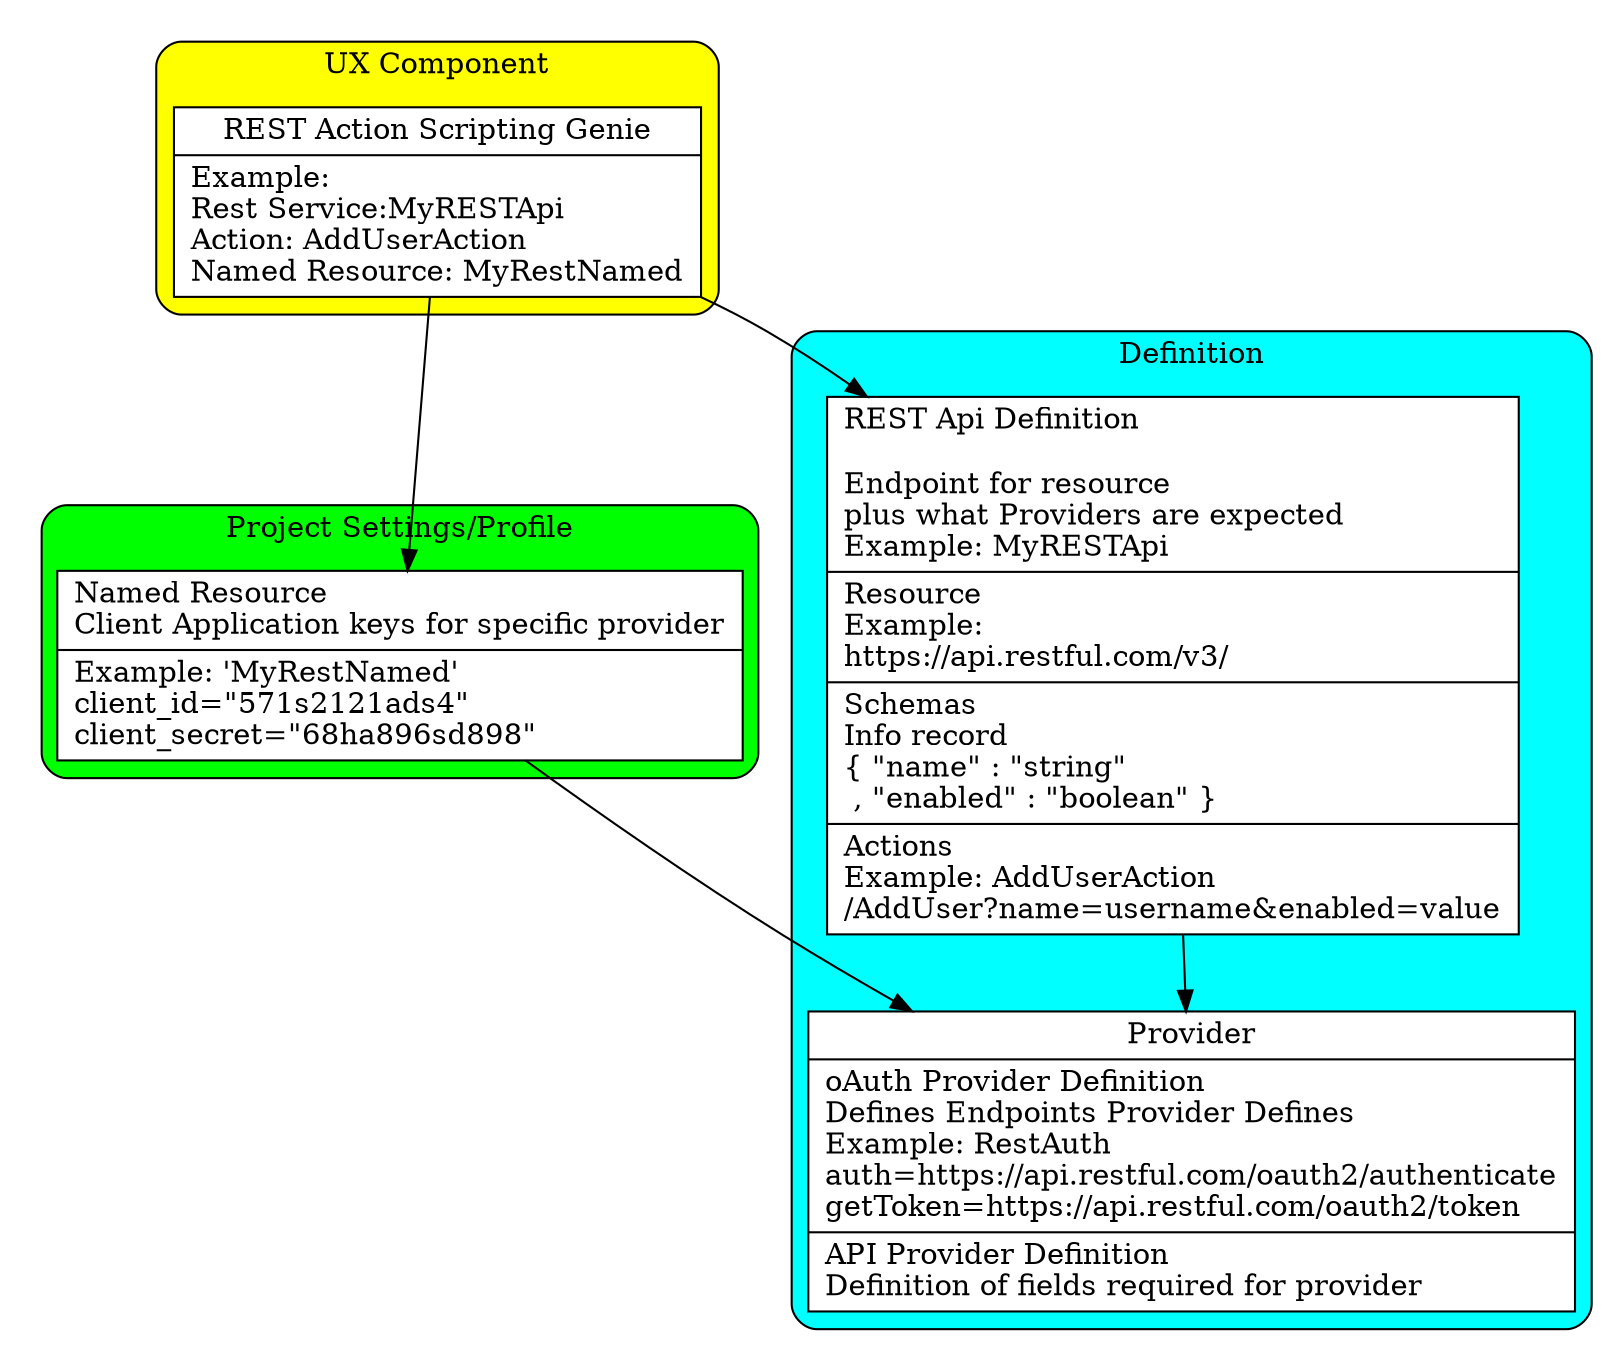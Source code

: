 digraph G {
   subgraph cluster_1 {
   style=invis
   subgraph cluster_2 {
     label="UX Component"
     style="rounded, filled"
     fillcolor=yellow
     "REST Genie" [label="{REST Action Scripting Genie|Example:\lRest Service:MyRESTApi\lAction: AddUserAction\lNamed Resource: MyRestNamed\l}",shape="record",style="filled",fillcolor=white]
   }
   subgraph cluster_3 {
     label="Project Settings/Profile"
      style="rounded, filled"
      fillcolor=lime
     "Named Resource" [label="{Named Resource\lClient Application keys for specific provider\l|Example: 'MyRestNamed'\lclient_id=\"571s2121ads4\"\lclient_secret=\"68ha896sd898\"\l}",shape="record",style="filled",fillcolor=white]
   }
  }
  subgraph cluster_0 {
   rankdir=TB;
   style="rounded, filled"
   fillcolor=cyan
   graph [ label="Definition"]
  "Provider Type" [label="{Provider|oAuth Provider Definition\lDefines Endpoints Provider Defines\lExample: RestAuth\lauth=https://api.restful.com/oauth2/authenticate\ngetToken=https://api.restful.com/oauth2/token\l|API Provider Definition\lDefinition of fields required for provider\l}",shape="record",style="filled",fillcolor=white]
  "REST Api Definition" [label="{REST Api Definition\l\lEndpoint for resource\lplus what Providers are expected\lExample: MyRESTApi\l|Resource\lExample:\lhttps://api.restful.com/v3/\l|Schemas\lInfo record\l\{ \"name\" : \"string\"\l , \"enabled\" : \"boolean\" \}\l|Actions\lExample: AddUserAction\l/AddUser?name=username&enabled=value\l}",shape="record",style="filled",fillcolor=white]
   }
  "Named Resource" -> "Provider Type" 
  "REST Api Definition" -> "Provider Type"  
  "REST Genie" ->  "REST Api Definition"
  "REST Genie" ->    "Named Resource"
}
